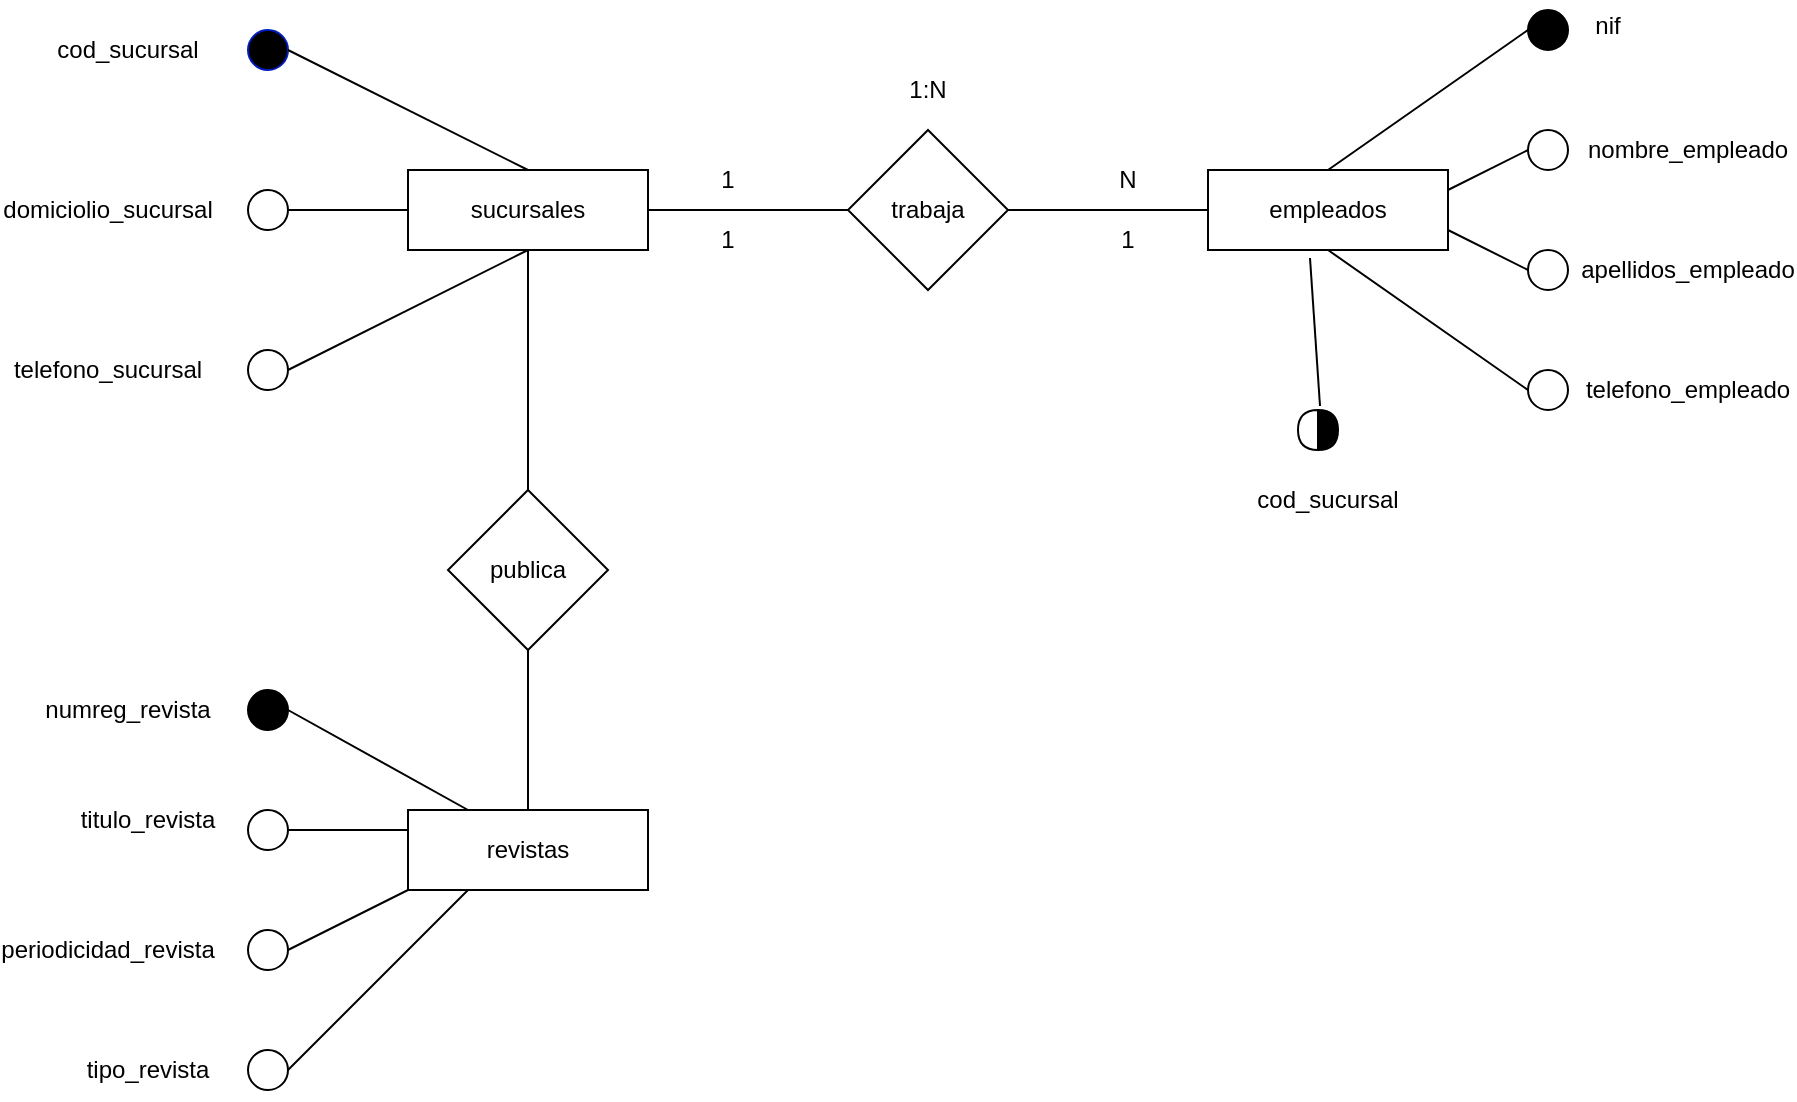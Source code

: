 <mxfile version="20.6.0" type="github">
  <diagram id="6zsOtWT_X8GrvzXxwxW-" name="Página-1">
    <mxGraphModel dx="2249" dy="794" grid="1" gridSize="10" guides="1" tooltips="1" connect="1" arrows="1" fold="1" page="1" pageScale="1" pageWidth="827" pageHeight="1169" math="0" shadow="0">
      <root>
        <mxCell id="0" />
        <mxCell id="1" parent="0" />
        <mxCell id="gMNYxjjWENhNmv2LR7Qf-5" value="sucursales" style="rounded=0;whiteSpace=wrap;html=1;" parent="1" vertex="1">
          <mxGeometry x="120" y="120" width="120" height="40" as="geometry" />
        </mxCell>
        <mxCell id="gMNYxjjWENhNmv2LR7Qf-6" value="" style="ellipse;whiteSpace=wrap;html=1;aspect=fixed;fillColor=#000000;strokeColor=#001DBC;fontColor=#ffffff;" parent="1" vertex="1">
          <mxGeometry x="40" y="50" width="20" height="20" as="geometry" />
        </mxCell>
        <mxCell id="gMNYxjjWENhNmv2LR7Qf-7" value="" style="ellipse;whiteSpace=wrap;html=1;aspect=fixed;" parent="1" vertex="1">
          <mxGeometry x="40" y="130" width="20" height="20" as="geometry" />
        </mxCell>
        <mxCell id="gMNYxjjWENhNmv2LR7Qf-8" value="" style="ellipse;whiteSpace=wrap;html=1;aspect=fixed;" parent="1" vertex="1">
          <mxGeometry x="40" y="210" width="20" height="20" as="geometry" />
        </mxCell>
        <mxCell id="gMNYxjjWENhNmv2LR7Qf-9" value="" style="endArrow=none;html=1;rounded=0;exitX=1;exitY=0.5;exitDx=0;exitDy=0;entryX=0.5;entryY=0;entryDx=0;entryDy=0;" parent="1" source="gMNYxjjWENhNmv2LR7Qf-6" target="gMNYxjjWENhNmv2LR7Qf-5" edge="1">
          <mxGeometry width="50" height="50" relative="1" as="geometry">
            <mxPoint x="390" y="230" as="sourcePoint" />
            <mxPoint x="440" y="180" as="targetPoint" />
          </mxGeometry>
        </mxCell>
        <mxCell id="gMNYxjjWENhNmv2LR7Qf-10" value="" style="endArrow=none;html=1;rounded=0;exitX=1;exitY=0.5;exitDx=0;exitDy=0;entryX=0;entryY=0.5;entryDx=0;entryDy=0;" parent="1" source="gMNYxjjWENhNmv2LR7Qf-7" target="gMNYxjjWENhNmv2LR7Qf-5" edge="1">
          <mxGeometry width="50" height="50" relative="1" as="geometry">
            <mxPoint x="390" y="230" as="sourcePoint" />
            <mxPoint x="440" y="180" as="targetPoint" />
          </mxGeometry>
        </mxCell>
        <mxCell id="gMNYxjjWENhNmv2LR7Qf-11" value="" style="endArrow=none;html=1;rounded=0;exitX=1;exitY=0.5;exitDx=0;exitDy=0;entryX=0.5;entryY=1;entryDx=0;entryDy=0;" parent="1" source="gMNYxjjWENhNmv2LR7Qf-8" target="gMNYxjjWENhNmv2LR7Qf-5" edge="1">
          <mxGeometry width="50" height="50" relative="1" as="geometry">
            <mxPoint x="390" y="230" as="sourcePoint" />
            <mxPoint x="440" y="180" as="targetPoint" />
          </mxGeometry>
        </mxCell>
        <mxCell id="gMNYxjjWENhNmv2LR7Qf-12" value="cod_sucursal" style="text;html=1;strokeColor=none;fillColor=none;align=center;verticalAlign=middle;whiteSpace=wrap;rounded=0;" parent="1" vertex="1">
          <mxGeometry x="-50" y="45" width="60" height="30" as="geometry" />
        </mxCell>
        <mxCell id="gMNYxjjWENhNmv2LR7Qf-13" value="domiciolio_sucursal" style="text;html=1;strokeColor=none;fillColor=none;align=center;verticalAlign=middle;whiteSpace=wrap;rounded=0;" parent="1" vertex="1">
          <mxGeometry x="-60" y="125" width="60" height="30" as="geometry" />
        </mxCell>
        <mxCell id="gMNYxjjWENhNmv2LR7Qf-14" value="telefono_sucursal" style="text;html=1;strokeColor=none;fillColor=none;align=center;verticalAlign=middle;whiteSpace=wrap;rounded=0;" parent="1" vertex="1">
          <mxGeometry x="-60" y="205" width="60" height="30" as="geometry" />
        </mxCell>
        <mxCell id="aKfMm3EBDrIE1fahZyFZ-1" value="empleados" style="rounded=0;whiteSpace=wrap;html=1;" vertex="1" parent="1">
          <mxGeometry x="520" y="120" width="120" height="40" as="geometry" />
        </mxCell>
        <mxCell id="aKfMm3EBDrIE1fahZyFZ-6" value="" style="ellipse;whiteSpace=wrap;html=1;aspect=fixed;fillColor=#000000;" vertex="1" parent="1">
          <mxGeometry x="680" y="40" width="20" height="20" as="geometry" />
        </mxCell>
        <mxCell id="aKfMm3EBDrIE1fahZyFZ-7" value="" style="ellipse;whiteSpace=wrap;html=1;aspect=fixed;" vertex="1" parent="1">
          <mxGeometry x="680" y="100" width="20" height="20" as="geometry" />
        </mxCell>
        <mxCell id="aKfMm3EBDrIE1fahZyFZ-15" style="edgeStyle=orthogonalEdgeStyle;rounded=0;orthogonalLoop=1;jettySize=auto;html=1;exitX=1;exitY=0.5;exitDx=0;exitDy=0;" edge="1" parent="1" source="aKfMm3EBDrIE1fahZyFZ-8">
          <mxGeometry relative="1" as="geometry">
            <mxPoint x="690" y="180" as="targetPoint" />
          </mxGeometry>
        </mxCell>
        <mxCell id="aKfMm3EBDrIE1fahZyFZ-8" value="" style="ellipse;whiteSpace=wrap;html=1;aspect=fixed;" vertex="1" parent="1">
          <mxGeometry x="680" y="160" width="20" height="20" as="geometry" />
        </mxCell>
        <mxCell id="aKfMm3EBDrIE1fahZyFZ-9" value="" style="ellipse;whiteSpace=wrap;html=1;aspect=fixed;" vertex="1" parent="1">
          <mxGeometry x="680" y="220" width="20" height="20" as="geometry" />
        </mxCell>
        <mxCell id="aKfMm3EBDrIE1fahZyFZ-10" value="" style="endArrow=none;html=1;rounded=0;entryX=0.5;entryY=0;entryDx=0;entryDy=0;exitX=0;exitY=0.5;exitDx=0;exitDy=0;" edge="1" parent="1" source="aKfMm3EBDrIE1fahZyFZ-6" target="aKfMm3EBDrIE1fahZyFZ-1">
          <mxGeometry width="50" height="50" relative="1" as="geometry">
            <mxPoint x="410" y="260" as="sourcePoint" />
            <mxPoint x="460" y="210" as="targetPoint" />
          </mxGeometry>
        </mxCell>
        <mxCell id="aKfMm3EBDrIE1fahZyFZ-11" value="" style="endArrow=none;html=1;rounded=0;entryX=0;entryY=0.5;entryDx=0;entryDy=0;exitX=1;exitY=0.25;exitDx=0;exitDy=0;" edge="1" parent="1" source="aKfMm3EBDrIE1fahZyFZ-1" target="aKfMm3EBDrIE1fahZyFZ-7">
          <mxGeometry width="50" height="50" relative="1" as="geometry">
            <mxPoint x="410" y="260" as="sourcePoint" />
            <mxPoint x="460" y="210" as="targetPoint" />
          </mxGeometry>
        </mxCell>
        <mxCell id="aKfMm3EBDrIE1fahZyFZ-12" value="" style="endArrow=none;html=1;rounded=0;entryX=0;entryY=0.5;entryDx=0;entryDy=0;exitX=1;exitY=0.75;exitDx=0;exitDy=0;" edge="1" parent="1" source="aKfMm3EBDrIE1fahZyFZ-1" target="aKfMm3EBDrIE1fahZyFZ-8">
          <mxGeometry width="50" height="50" relative="1" as="geometry">
            <mxPoint x="410" y="260" as="sourcePoint" />
            <mxPoint x="460" y="210" as="targetPoint" />
          </mxGeometry>
        </mxCell>
        <mxCell id="aKfMm3EBDrIE1fahZyFZ-13" value="" style="endArrow=none;html=1;rounded=0;entryX=0;entryY=0.5;entryDx=0;entryDy=0;exitX=0.5;exitY=1;exitDx=0;exitDy=0;" edge="1" parent="1" source="aKfMm3EBDrIE1fahZyFZ-1" target="aKfMm3EBDrIE1fahZyFZ-9">
          <mxGeometry width="50" height="50" relative="1" as="geometry">
            <mxPoint x="410" y="260" as="sourcePoint" />
            <mxPoint x="460" y="210" as="targetPoint" />
          </mxGeometry>
        </mxCell>
        <mxCell id="aKfMm3EBDrIE1fahZyFZ-20" value="nif" style="text;html=1;strokeColor=none;fillColor=none;align=center;verticalAlign=middle;whiteSpace=wrap;rounded=0;" vertex="1" parent="1">
          <mxGeometry x="705" y="35" width="30" height="25" as="geometry" />
        </mxCell>
        <mxCell id="aKfMm3EBDrIE1fahZyFZ-21" value="nombre_empleado" style="text;html=1;strokeColor=none;fillColor=none;align=center;verticalAlign=middle;whiteSpace=wrap;rounded=0;" vertex="1" parent="1">
          <mxGeometry x="730" y="95" width="60" height="30" as="geometry" />
        </mxCell>
        <mxCell id="aKfMm3EBDrIE1fahZyFZ-22" value="apellidos_empleado" style="text;html=1;strokeColor=none;fillColor=none;align=center;verticalAlign=middle;whiteSpace=wrap;rounded=0;" vertex="1" parent="1">
          <mxGeometry x="730" y="155" width="60" height="30" as="geometry" />
        </mxCell>
        <mxCell id="aKfMm3EBDrIE1fahZyFZ-23" value="telefono_empleado" style="text;html=1;strokeColor=none;fillColor=none;align=center;verticalAlign=middle;whiteSpace=wrap;rounded=0;" vertex="1" parent="1">
          <mxGeometry x="730" y="215" width="60" height="30" as="geometry" />
        </mxCell>
        <mxCell id="aKfMm3EBDrIE1fahZyFZ-24" value="trabaja" style="rhombus;whiteSpace=wrap;html=1;" vertex="1" parent="1">
          <mxGeometry x="340" y="100" width="80" height="80" as="geometry" />
        </mxCell>
        <mxCell id="aKfMm3EBDrIE1fahZyFZ-25" value="" style="endArrow=none;html=1;rounded=0;entryX=0;entryY=0.5;entryDx=0;entryDy=0;exitX=1;exitY=0.5;exitDx=0;exitDy=0;" edge="1" parent="1" source="aKfMm3EBDrIE1fahZyFZ-24" target="aKfMm3EBDrIE1fahZyFZ-1">
          <mxGeometry width="50" height="50" relative="1" as="geometry">
            <mxPoint x="410" y="260" as="sourcePoint" />
            <mxPoint x="460" y="210" as="targetPoint" />
          </mxGeometry>
        </mxCell>
        <mxCell id="aKfMm3EBDrIE1fahZyFZ-26" value="" style="endArrow=none;html=1;rounded=0;exitX=1;exitY=0.5;exitDx=0;exitDy=0;" edge="1" parent="1" source="gMNYxjjWENhNmv2LR7Qf-5" target="aKfMm3EBDrIE1fahZyFZ-24">
          <mxGeometry width="50" height="50" relative="1" as="geometry">
            <mxPoint x="410" y="260" as="sourcePoint" />
            <mxPoint x="460" y="210" as="targetPoint" />
          </mxGeometry>
        </mxCell>
        <mxCell id="aKfMm3EBDrIE1fahZyFZ-27" value="1" style="text;html=1;strokeColor=none;fillColor=none;align=center;verticalAlign=middle;whiteSpace=wrap;rounded=0;" vertex="1" parent="1">
          <mxGeometry x="250" y="110" width="60" height="30" as="geometry" />
        </mxCell>
        <mxCell id="aKfMm3EBDrIE1fahZyFZ-28" value="N" style="text;html=1;strokeColor=none;fillColor=none;align=center;verticalAlign=middle;whiteSpace=wrap;rounded=0;" vertex="1" parent="1">
          <mxGeometry x="450" y="110" width="60" height="30" as="geometry" />
        </mxCell>
        <mxCell id="aKfMm3EBDrIE1fahZyFZ-29" value="1" style="text;html=1;strokeColor=none;fillColor=none;align=center;verticalAlign=middle;whiteSpace=wrap;rounded=0;" vertex="1" parent="1">
          <mxGeometry x="450" y="140" width="60" height="30" as="geometry" />
        </mxCell>
        <mxCell id="aKfMm3EBDrIE1fahZyFZ-30" value="1" style="text;html=1;strokeColor=none;fillColor=none;align=center;verticalAlign=middle;whiteSpace=wrap;rounded=0;" vertex="1" parent="1">
          <mxGeometry x="250" y="140" width="60" height="30" as="geometry" />
        </mxCell>
        <mxCell id="aKfMm3EBDrIE1fahZyFZ-31" value="1:N" style="text;html=1;strokeColor=none;fillColor=none;align=center;verticalAlign=middle;whiteSpace=wrap;rounded=0;" vertex="1" parent="1">
          <mxGeometry x="350" y="65" width="60" height="30" as="geometry" />
        </mxCell>
        <mxCell id="aKfMm3EBDrIE1fahZyFZ-32" value="publica" style="rhombus;whiteSpace=wrap;html=1;" vertex="1" parent="1">
          <mxGeometry x="140" y="280" width="80" height="80" as="geometry" />
        </mxCell>
        <mxCell id="aKfMm3EBDrIE1fahZyFZ-33" value="" style="endArrow=none;html=1;rounded=0;entryX=0.5;entryY=1;entryDx=0;entryDy=0;" edge="1" parent="1" source="aKfMm3EBDrIE1fahZyFZ-32" target="gMNYxjjWENhNmv2LR7Qf-5">
          <mxGeometry width="50" height="50" relative="1" as="geometry">
            <mxPoint x="250" y="360" as="sourcePoint" />
            <mxPoint x="300" y="310" as="targetPoint" />
          </mxGeometry>
        </mxCell>
        <mxCell id="aKfMm3EBDrIE1fahZyFZ-34" value="revistas" style="rounded=0;whiteSpace=wrap;html=1;" vertex="1" parent="1">
          <mxGeometry x="120" y="440" width="120" height="40" as="geometry" />
        </mxCell>
        <mxCell id="aKfMm3EBDrIE1fahZyFZ-35" value="" style="endArrow=none;html=1;rounded=0;entryX=0.5;entryY=1;entryDx=0;entryDy=0;exitX=0.5;exitY=0;exitDx=0;exitDy=0;" edge="1" parent="1" source="aKfMm3EBDrIE1fahZyFZ-34" target="aKfMm3EBDrIE1fahZyFZ-32">
          <mxGeometry width="50" height="50" relative="1" as="geometry">
            <mxPoint x="250" y="360" as="sourcePoint" />
            <mxPoint x="300" y="310" as="targetPoint" />
          </mxGeometry>
        </mxCell>
        <mxCell id="aKfMm3EBDrIE1fahZyFZ-36" value="" style="shape=or;whiteSpace=wrap;html=1;fillColor=#000000;" vertex="1" parent="1">
          <mxGeometry x="575" y="240" width="10" height="20" as="geometry" />
        </mxCell>
        <mxCell id="aKfMm3EBDrIE1fahZyFZ-37" value="" style="shape=or;whiteSpace=wrap;html=1;rotation=-180;" vertex="1" parent="1">
          <mxGeometry x="565" y="240" width="10" height="20" as="geometry" />
        </mxCell>
        <mxCell id="aKfMm3EBDrIE1fahZyFZ-38" value="" style="endArrow=none;html=1;rounded=0;exitX=0.1;exitY=-0.1;exitDx=0;exitDy=0;exitPerimeter=0;entryX=0.425;entryY=1.1;entryDx=0;entryDy=0;entryPerimeter=0;" edge="1" parent="1" source="aKfMm3EBDrIE1fahZyFZ-36" target="aKfMm3EBDrIE1fahZyFZ-1">
          <mxGeometry width="50" height="50" relative="1" as="geometry">
            <mxPoint x="250" y="360" as="sourcePoint" />
            <mxPoint x="580" y="160" as="targetPoint" />
          </mxGeometry>
        </mxCell>
        <mxCell id="aKfMm3EBDrIE1fahZyFZ-39" value="cod_sucursal" style="text;html=1;strokeColor=none;fillColor=none;align=center;verticalAlign=middle;whiteSpace=wrap;rounded=0;" vertex="1" parent="1">
          <mxGeometry x="550" y="270" width="60" height="30" as="geometry" />
        </mxCell>
        <mxCell id="aKfMm3EBDrIE1fahZyFZ-40" value="" style="ellipse;whiteSpace=wrap;html=1;aspect=fixed;fillColor=#000000;" vertex="1" parent="1">
          <mxGeometry x="40" y="380" width="20" height="20" as="geometry" />
        </mxCell>
        <mxCell id="aKfMm3EBDrIE1fahZyFZ-41" value="" style="ellipse;whiteSpace=wrap;html=1;aspect=fixed;" vertex="1" parent="1">
          <mxGeometry x="40" y="440" width="20" height="20" as="geometry" />
        </mxCell>
        <mxCell id="aKfMm3EBDrIE1fahZyFZ-42" value="" style="ellipse;whiteSpace=wrap;html=1;aspect=fixed;" vertex="1" parent="1">
          <mxGeometry x="40" y="500" width="20" height="20" as="geometry" />
        </mxCell>
        <mxCell id="aKfMm3EBDrIE1fahZyFZ-43" value="" style="ellipse;whiteSpace=wrap;html=1;aspect=fixed;" vertex="1" parent="1">
          <mxGeometry x="40" y="560" width="20" height="20" as="geometry" />
        </mxCell>
        <mxCell id="aKfMm3EBDrIE1fahZyFZ-44" value="numreg_revista" style="text;html=1;strokeColor=none;fillColor=none;align=center;verticalAlign=middle;whiteSpace=wrap;rounded=0;" vertex="1" parent="1">
          <mxGeometry x="-50" y="375" width="60" height="30" as="geometry" />
        </mxCell>
        <mxCell id="aKfMm3EBDrIE1fahZyFZ-45" value="titulo_revista" style="text;html=1;strokeColor=none;fillColor=none;align=center;verticalAlign=middle;whiteSpace=wrap;rounded=0;" vertex="1" parent="1">
          <mxGeometry x="-40" y="430" width="60" height="30" as="geometry" />
        </mxCell>
        <mxCell id="aKfMm3EBDrIE1fahZyFZ-49" value="periodicidad_revista" style="text;html=1;strokeColor=none;fillColor=none;align=center;verticalAlign=middle;whiteSpace=wrap;rounded=0;" vertex="1" parent="1">
          <mxGeometry x="-60" y="495" width="60" height="30" as="geometry" />
        </mxCell>
        <mxCell id="aKfMm3EBDrIE1fahZyFZ-50" value="tipo_revista" style="text;html=1;strokeColor=none;fillColor=none;align=center;verticalAlign=middle;whiteSpace=wrap;rounded=0;" vertex="1" parent="1">
          <mxGeometry x="-40" y="555" width="60" height="30" as="geometry" />
        </mxCell>
        <mxCell id="aKfMm3EBDrIE1fahZyFZ-51" value="" style="endArrow=none;html=1;rounded=0;exitX=1;exitY=0.5;exitDx=0;exitDy=0;entryX=0.25;entryY=0;entryDx=0;entryDy=0;" edge="1" parent="1" source="aKfMm3EBDrIE1fahZyFZ-40" target="aKfMm3EBDrIE1fahZyFZ-34">
          <mxGeometry width="50" height="50" relative="1" as="geometry">
            <mxPoint x="250" y="360" as="sourcePoint" />
            <mxPoint x="300" y="310" as="targetPoint" />
          </mxGeometry>
        </mxCell>
        <mxCell id="aKfMm3EBDrIE1fahZyFZ-52" value="" style="endArrow=none;html=1;rounded=0;exitX=1;exitY=0.5;exitDx=0;exitDy=0;entryX=0;entryY=0.25;entryDx=0;entryDy=0;" edge="1" parent="1" source="aKfMm3EBDrIE1fahZyFZ-41" target="aKfMm3EBDrIE1fahZyFZ-34">
          <mxGeometry width="50" height="50" relative="1" as="geometry">
            <mxPoint x="250" y="360" as="sourcePoint" />
            <mxPoint x="300" y="310" as="targetPoint" />
          </mxGeometry>
        </mxCell>
        <mxCell id="aKfMm3EBDrIE1fahZyFZ-53" value="" style="endArrow=none;html=1;rounded=0;exitX=1;exitY=0.5;exitDx=0;exitDy=0;entryX=0;entryY=1;entryDx=0;entryDy=0;" edge="1" parent="1" source="aKfMm3EBDrIE1fahZyFZ-42" target="aKfMm3EBDrIE1fahZyFZ-34">
          <mxGeometry width="50" height="50" relative="1" as="geometry">
            <mxPoint x="250" y="360" as="sourcePoint" />
            <mxPoint x="300" y="310" as="targetPoint" />
          </mxGeometry>
        </mxCell>
        <mxCell id="aKfMm3EBDrIE1fahZyFZ-54" value="" style="endArrow=none;html=1;rounded=0;exitX=1;exitY=0.5;exitDx=0;exitDy=0;entryX=0.25;entryY=1;entryDx=0;entryDy=0;" edge="1" parent="1" source="aKfMm3EBDrIE1fahZyFZ-43" target="aKfMm3EBDrIE1fahZyFZ-34">
          <mxGeometry width="50" height="50" relative="1" as="geometry">
            <mxPoint x="250" y="360" as="sourcePoint" />
            <mxPoint x="300" y="310" as="targetPoint" />
          </mxGeometry>
        </mxCell>
      </root>
    </mxGraphModel>
  </diagram>
</mxfile>
